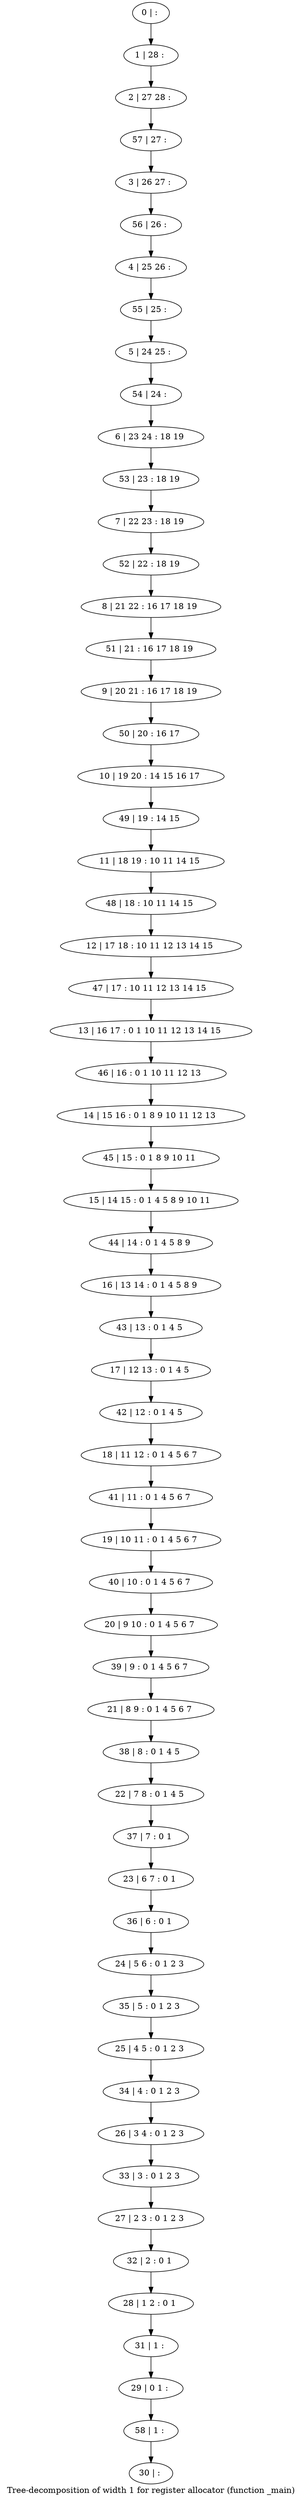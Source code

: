 digraph G {
graph [label="Tree-decomposition of width 1 for register allocator (function _main)"]
0[label="0 | : "];
1[label="1 | 28 : "];
2[label="2 | 27 28 : "];
3[label="3 | 26 27 : "];
4[label="4 | 25 26 : "];
5[label="5 | 24 25 : "];
6[label="6 | 23 24 : 18 19 "];
7[label="7 | 22 23 : 18 19 "];
8[label="8 | 21 22 : 16 17 18 19 "];
9[label="9 | 20 21 : 16 17 18 19 "];
10[label="10 | 19 20 : 14 15 16 17 "];
11[label="11 | 18 19 : 10 11 14 15 "];
12[label="12 | 17 18 : 10 11 12 13 14 15 "];
13[label="13 | 16 17 : 0 1 10 11 12 13 14 15 "];
14[label="14 | 15 16 : 0 1 8 9 10 11 12 13 "];
15[label="15 | 14 15 : 0 1 4 5 8 9 10 11 "];
16[label="16 | 13 14 : 0 1 4 5 8 9 "];
17[label="17 | 12 13 : 0 1 4 5 "];
18[label="18 | 11 12 : 0 1 4 5 6 7 "];
19[label="19 | 10 11 : 0 1 4 5 6 7 "];
20[label="20 | 9 10 : 0 1 4 5 6 7 "];
21[label="21 | 8 9 : 0 1 4 5 6 7 "];
22[label="22 | 7 8 : 0 1 4 5 "];
23[label="23 | 6 7 : 0 1 "];
24[label="24 | 5 6 : 0 1 2 3 "];
25[label="25 | 4 5 : 0 1 2 3 "];
26[label="26 | 3 4 : 0 1 2 3 "];
27[label="27 | 2 3 : 0 1 2 3 "];
28[label="28 | 1 2 : 0 1 "];
29[label="29 | 0 1 : "];
30[label="30 | : "];
31[label="31 | 1 : "];
32[label="32 | 2 : 0 1 "];
33[label="33 | 3 : 0 1 2 3 "];
34[label="34 | 4 : 0 1 2 3 "];
35[label="35 | 5 : 0 1 2 3 "];
36[label="36 | 6 : 0 1 "];
37[label="37 | 7 : 0 1 "];
38[label="38 | 8 : 0 1 4 5 "];
39[label="39 | 9 : 0 1 4 5 6 7 "];
40[label="40 | 10 : 0 1 4 5 6 7 "];
41[label="41 | 11 : 0 1 4 5 6 7 "];
42[label="42 | 12 : 0 1 4 5 "];
43[label="43 | 13 : 0 1 4 5 "];
44[label="44 | 14 : 0 1 4 5 8 9 "];
45[label="45 | 15 : 0 1 8 9 10 11 "];
46[label="46 | 16 : 0 1 10 11 12 13 "];
47[label="47 | 17 : 10 11 12 13 14 15 "];
48[label="48 | 18 : 10 11 14 15 "];
49[label="49 | 19 : 14 15 "];
50[label="50 | 20 : 16 17 "];
51[label="51 | 21 : 16 17 18 19 "];
52[label="52 | 22 : 18 19 "];
53[label="53 | 23 : 18 19 "];
54[label="54 | 24 : "];
55[label="55 | 25 : "];
56[label="56 | 26 : "];
57[label="57 | 27 : "];
58[label="58 | 1 : "];
0->1 ;
1->2 ;
31->29 ;
28->31 ;
32->28 ;
27->32 ;
33->27 ;
26->33 ;
34->26 ;
25->34 ;
35->25 ;
24->35 ;
36->24 ;
23->36 ;
37->23 ;
22->37 ;
38->22 ;
21->38 ;
39->21 ;
20->39 ;
40->20 ;
19->40 ;
41->19 ;
18->41 ;
42->18 ;
17->42 ;
43->17 ;
16->43 ;
44->16 ;
15->44 ;
45->15 ;
14->45 ;
46->14 ;
13->46 ;
47->13 ;
12->47 ;
48->12 ;
11->48 ;
49->11 ;
10->49 ;
50->10 ;
9->50 ;
51->9 ;
8->51 ;
52->8 ;
7->52 ;
53->7 ;
6->53 ;
54->6 ;
5->54 ;
55->5 ;
4->55 ;
56->4 ;
3->56 ;
57->3 ;
2->57 ;
58->30 ;
29->58 ;
}

